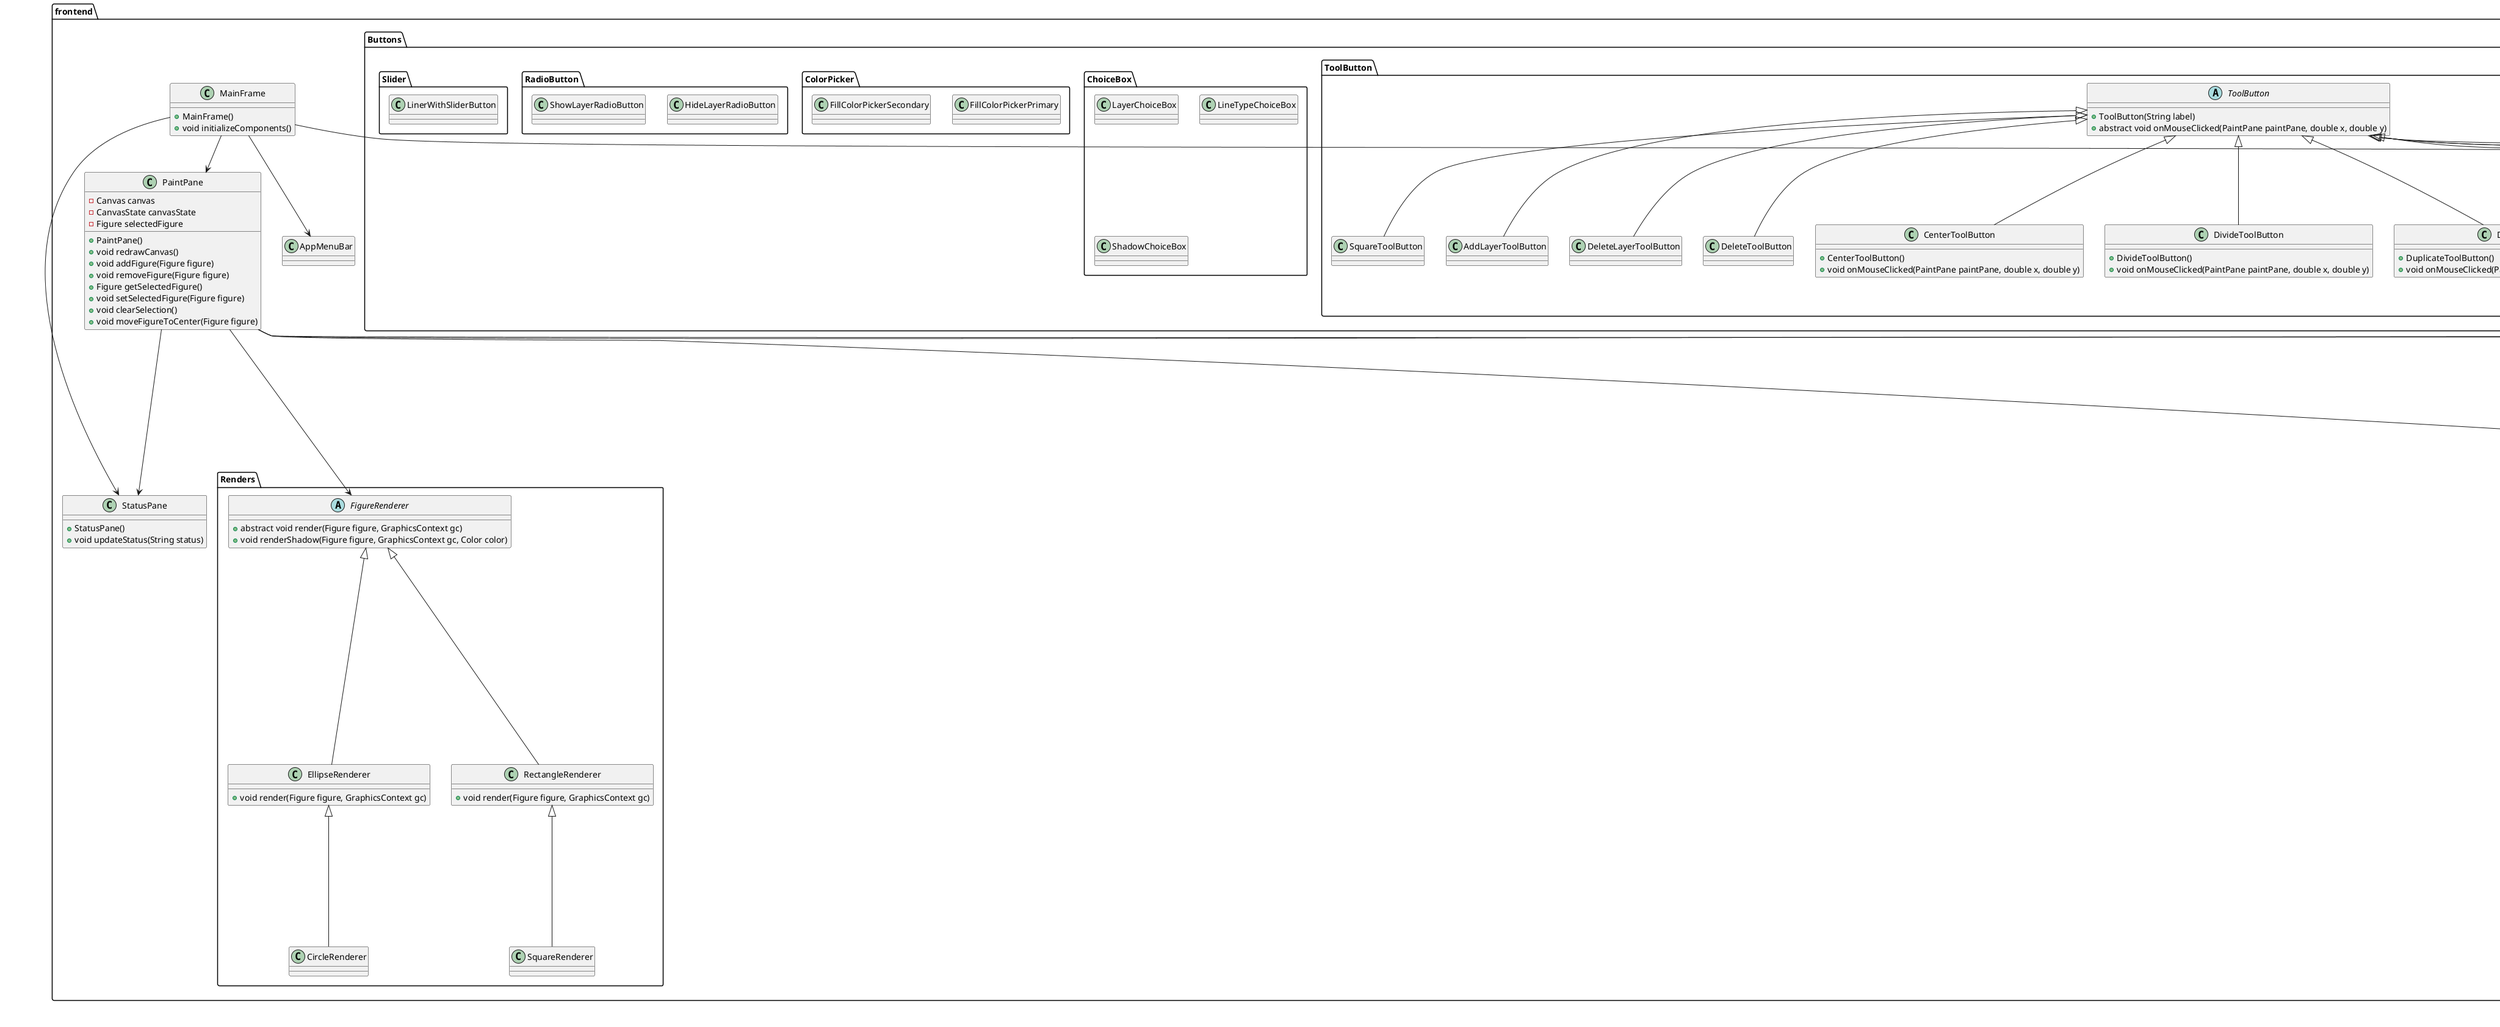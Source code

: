 
@startuml

package backend.model {
    class Point {
        - double x
        - double y
        + double getX()
        + double getY()
        + void setX(double x)
        + void setY(double y)
        + String toString()
    }

    abstract class Figure {
        - Point startPoint
        - Point endPoint
        - Color color
        - Color secondaryColor
        - ShadowType shadowType
        - LineType lineType
        - double LineWidth
        - int layer
        - boolean showable
        + Figure(Point startPoint, Point endPoint)
        + String toString()
        + void cloneProperties(Figure figure)
        + Figure clone()
        + Figure[] divide()
        + Point getStartPoint()
        + Point getEndPoint()
        + abstract void draw(double diffX, double diffY)
        + abstract boolean containsPoint(Point point)
        + void moveToCenter(double centerX, double centerY)
    }

    class Ellipse extends Figure {
        - Point centerPoint
        - double sMayorAxis
        - double sMinorAxis
        + Ellipse(Point startPoint, Point endPoint)
        + String toString()
        + Point getCenterPoint()
        + double getsMayorAxis()
        + double getsMinorAxis()
        + void setsMayorAxis(double sMayorAxis)
        + void setsMinorAxis(double sMinorAxis)
        + void draw(double diffX, double diffY)
        + boolean containsPoint(Point point)
        + Ellipse clone()
        + Figure[] divide()
        + void moveToCenter(double centerX, double centerY)
    }

    class Circle extends Ellipse {
        - double radius
        + Circle(Point startPoint, Point endPoint)
        + String toString()
        + boolean containsPoint(Point point)
    }

    class Rectangle extends Figure {
        + Rectangle(Point startPoint, Point endPoint)
        + String toString()
        + void draw(double diffX, double diffY)
        + boolean containsPoint(Point point)
    }

    class Square extends Rectangle {
        + Square(Point startPoint, Point endPoint)
        + String toString()
        + boolean containsPoint(Point point)
    }
}

package backend {
    class CanvasState {
        - List<Figure> list
        + void addFigure(Figure figure)
        + void removeFigure(Figure figure)
        + List<Figure> getFigures()
        + Figure getFigureAt(Point point)
        + void clear()
    }
}

package frontend {
    class AppLauncher {
        +void start(Stage primaryStage)
    }

    class MainFrame {
        +MainFrame()
        +void initializeComponents()
    }

    class PaintPane {
        - Canvas canvas
        - CanvasState canvasState
        - Figure selectedFigure
        + PaintPane()
        + void redrawCanvas()
        + void addFigure(Figure figure)
        + void removeFigure(Figure figure)
        + Figure getSelectedFigure()
        + void setSelectedFigure(Figure figure)
        + void clearSelection()
        + void moveFigureToCenter(Figure figure)
    }

    class StatusPane {
        +StatusPane()
        + void updateStatus(String status)
    }

    package Buttons {
        package ToolButton{
        abstract class ToolButton {
            +ToolButton(String label)
            +abstract void onMouseClicked(PaintPane paintPane, double x, double y)
        }

        class CenterToolButton extends ToolButton {
            +CenterToolButton()
            +void onMouseClicked(PaintPane paintPane, double x, double y)
        }

        class DivideToolButton extends ToolButton {
            +DivideToolButton()
            +void onMouseClicked(PaintPane paintPane, double x, double y)
        }

        class DuplicateToolButton extends ToolButton {
            +DuplicateToolButton()
            +void onMouseClicked(PaintPane paintPane, double x, double y)
        }

        class CircleToolButton extends ToolButton {
            +CircleToolButton()
            +void onMousePressed(PaintPane paintPane, double x, double y)
            +void onMouseReleased(PaintPane paintPane, double x, double y)
        }

        class EllipseToolButon extends ToolButton{
        }

        class SelectionToolButton extends ToolButton {
            -double initialX
            -double initialY
            +SelectionToolButton()
            +void onMousePressed(PaintPane paintPane, double x, double y)
            +void onMouseReleased(PaintPane paintPane, double x, double y)
            +void onMouseClicked(PaintPane paintPane, double x, double y)
            +void onMouseDragged(PaintPane paintPane, double x, double y)

        }

        class RectangleToolButton extends ToolButton {
            +RectangleToolButton()
            +void onMousePressed(PaintPane paintPane, double x, double y)
                        +void onMouseReleased(PaintPane paintPane, double x, double y)
        }

        class SquareToolButton extends ToolButton{
        }

        class AddLayerToolButton extends ToolButton{
        }

        class DeleteLayerToolButton extends ToolButton{
        }

        class DeleteToolButton extends ToolButton{
        }
        }


    package ChoiceBox{
        class LayerChoiceBox{

        }

        class LineTypeChoiceBox{

        }

        class ShadowChoiceBox{

        }
    }

    package ColorPicker{
        class FillColorPickerPrimary{
        }

        class FillColorPickerSecondary{
        }
    }

    package RadioButton{
        class HideLayerRadioButton{
        }

        class ShowLayerRadioButton{
        }
    }

    package Slider{
        class LinerWithSliderButton{

        }
    }
    }

    package Renders {
        abstract class FigureRenderer {
            +abstract void render(Figure figure, GraphicsContext gc)
            +void renderShadow(Figure figure, GraphicsContext gc, Color color)
        }

        class CircleRenderer extends EllipseRenderer {
        }

        class SquareRenderer extends RectangleRenderer {
        }

        class RectangleRenderer extends FigureRenderer {
            +void render(Figure figure, GraphicsContext gc)
        }

        class EllipseRenderer extends FigureRenderer {
            +void render(Figure figure, GraphicsContext gc)
        }
    }

}

frontend.AppLauncher --> backend.CanvasState
frontend.MainFrame --> backend.CanvasState
frontend.PaintPane --> backend.CanvasState
frontend.PaintPane --> frontend.StatusPane
frontend.MainFrame --> frontend.PaintPane
frontend.MainFrame --> frontend.AppMenuBar
frontend.MainFrame --> frontend.StatusPane
frontend.PaintPane --> backend.model.Figure
frontend.PaintPane --> backend.model.Point
frontend.PaintPane --> frontend.Renders.FigureRenderer

@enduml
